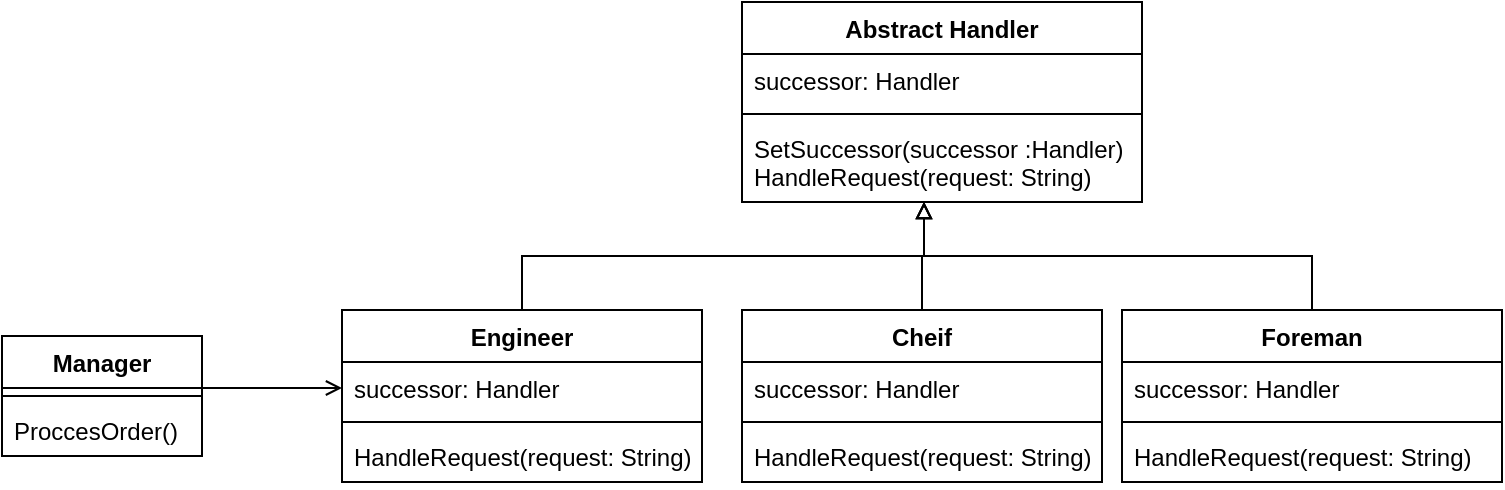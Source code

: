 <mxfile version="13.8.5" type="device"><diagram id="C5RBs43oDa-KdzZeNtuy" name="Page-1"><mxGraphModel dx="1422" dy="737" grid="1" gridSize="10" guides="1" tooltips="1" connect="1" arrows="1" fold="1" page="1" pageScale="1" pageWidth="827" pageHeight="1169" math="0" shadow="0"><root><mxCell id="WIyWlLk6GJQsqaUBKTNV-0"/><mxCell id="WIyWlLk6GJQsqaUBKTNV-1" parent="WIyWlLk6GJQsqaUBKTNV-0"/><mxCell id="VcfWCUVwbWW3Lpm4FnPx-36" style="edgeStyle=orthogonalEdgeStyle;rounded=0;orthogonalLoop=1;jettySize=auto;html=1;entryX=0;entryY=0.5;entryDx=0;entryDy=0;endArrow=open;endFill=0;" edge="1" parent="WIyWlLk6GJQsqaUBKTNV-1" source="VcfWCUVwbWW3Lpm4FnPx-8" target="VcfWCUVwbWW3Lpm4FnPx-25"><mxGeometry relative="1" as="geometry"><Array as="points"><mxPoint x="290" y="373"/><mxPoint x="290" y="373"/></Array></mxGeometry></mxCell><mxCell id="VcfWCUVwbWW3Lpm4FnPx-8" value="Manager" style="swimlane;fontStyle=1;align=center;verticalAlign=top;childLayout=stackLayout;horizontal=1;startSize=26;horizontalStack=0;resizeParent=1;resizeParentMax=0;resizeLast=0;collapsible=1;marginBottom=0;" vertex="1" parent="WIyWlLk6GJQsqaUBKTNV-1"><mxGeometry x="170" y="347" width="100" height="60" as="geometry"/></mxCell><mxCell id="VcfWCUVwbWW3Lpm4FnPx-10" value="" style="line;strokeWidth=1;fillColor=none;align=left;verticalAlign=middle;spacingTop=-1;spacingLeft=3;spacingRight=3;rotatable=0;labelPosition=right;points=[];portConstraint=eastwest;" vertex="1" parent="VcfWCUVwbWW3Lpm4FnPx-8"><mxGeometry y="26" width="100" height="8" as="geometry"/></mxCell><mxCell id="VcfWCUVwbWW3Lpm4FnPx-11" value="ProccesOrder()" style="text;strokeColor=none;fillColor=none;align=left;verticalAlign=top;spacingLeft=4;spacingRight=4;overflow=hidden;rotatable=0;points=[[0,0.5],[1,0.5]];portConstraint=eastwest;" vertex="1" parent="VcfWCUVwbWW3Lpm4FnPx-8"><mxGeometry y="34" width="100" height="26" as="geometry"/></mxCell><mxCell id="VcfWCUVwbWW3Lpm4FnPx-16" value="Abstract Handler" style="swimlane;fontStyle=1;align=center;verticalAlign=top;childLayout=stackLayout;horizontal=1;startSize=26;horizontalStack=0;resizeParent=1;resizeParentMax=0;resizeLast=0;collapsible=1;marginBottom=0;" vertex="1" parent="WIyWlLk6GJQsqaUBKTNV-1"><mxGeometry x="540" y="180" width="200" height="100" as="geometry"/></mxCell><mxCell id="VcfWCUVwbWW3Lpm4FnPx-17" value="successor: Handler" style="text;strokeColor=none;fillColor=none;align=left;verticalAlign=top;spacingLeft=4;spacingRight=4;overflow=hidden;rotatable=0;points=[[0,0.5],[1,0.5]];portConstraint=eastwest;" vertex="1" parent="VcfWCUVwbWW3Lpm4FnPx-16"><mxGeometry y="26" width="200" height="26" as="geometry"/></mxCell><mxCell id="VcfWCUVwbWW3Lpm4FnPx-18" value="" style="line;strokeWidth=1;fillColor=none;align=left;verticalAlign=middle;spacingTop=-1;spacingLeft=3;spacingRight=3;rotatable=0;labelPosition=right;points=[];portConstraint=eastwest;" vertex="1" parent="VcfWCUVwbWW3Lpm4FnPx-16"><mxGeometry y="52" width="200" height="8" as="geometry"/></mxCell><mxCell id="VcfWCUVwbWW3Lpm4FnPx-19" value="SetSuccessor(successor :Handler)&#10;HandleRequest(request: String)" style="text;strokeColor=none;fillColor=none;align=left;verticalAlign=top;spacingLeft=4;spacingRight=4;overflow=hidden;rotatable=0;points=[[0,0.5],[1,0.5]];portConstraint=eastwest;" vertex="1" parent="VcfWCUVwbWW3Lpm4FnPx-16"><mxGeometry y="60" width="200" height="40" as="geometry"/></mxCell><mxCell id="VcfWCUVwbWW3Lpm4FnPx-33" style="edgeStyle=orthogonalEdgeStyle;rounded=0;orthogonalLoop=1;jettySize=auto;html=1;entryX=0.455;entryY=1;entryDx=0;entryDy=0;entryPerimeter=0;endArrow=block;endFill=0;" edge="1" parent="WIyWlLk6GJQsqaUBKTNV-1" source="VcfWCUVwbWW3Lpm4FnPx-20" target="VcfWCUVwbWW3Lpm4FnPx-19"><mxGeometry relative="1" as="geometry"/></mxCell><mxCell id="VcfWCUVwbWW3Lpm4FnPx-20" value="Cheif" style="swimlane;fontStyle=1;align=center;verticalAlign=top;childLayout=stackLayout;horizontal=1;startSize=26;horizontalStack=0;resizeParent=1;resizeParentMax=0;resizeLast=0;collapsible=1;marginBottom=0;" vertex="1" parent="WIyWlLk6GJQsqaUBKTNV-1"><mxGeometry x="540" y="334" width="180" height="86" as="geometry"/></mxCell><mxCell id="VcfWCUVwbWW3Lpm4FnPx-21" value="successor: Handler" style="text;strokeColor=none;fillColor=none;align=left;verticalAlign=top;spacingLeft=4;spacingRight=4;overflow=hidden;rotatable=0;points=[[0,0.5],[1,0.5]];portConstraint=eastwest;" vertex="1" parent="VcfWCUVwbWW3Lpm4FnPx-20"><mxGeometry y="26" width="180" height="26" as="geometry"/></mxCell><mxCell id="VcfWCUVwbWW3Lpm4FnPx-22" value="" style="line;strokeWidth=1;fillColor=none;align=left;verticalAlign=middle;spacingTop=-1;spacingLeft=3;spacingRight=3;rotatable=0;labelPosition=right;points=[];portConstraint=eastwest;" vertex="1" parent="VcfWCUVwbWW3Lpm4FnPx-20"><mxGeometry y="52" width="180" height="8" as="geometry"/></mxCell><mxCell id="VcfWCUVwbWW3Lpm4FnPx-23" value="HandleRequest(request: String)" style="text;strokeColor=none;fillColor=none;align=left;verticalAlign=top;spacingLeft=4;spacingRight=4;overflow=hidden;rotatable=0;points=[[0,0.5],[1,0.5]];portConstraint=eastwest;" vertex="1" parent="VcfWCUVwbWW3Lpm4FnPx-20"><mxGeometry y="60" width="180" height="26" as="geometry"/></mxCell><mxCell id="VcfWCUVwbWW3Lpm4FnPx-32" style="edgeStyle=orthogonalEdgeStyle;rounded=0;orthogonalLoop=1;jettySize=auto;html=1;entryX=0.455;entryY=1;entryDx=0;entryDy=0;entryPerimeter=0;endArrow=block;endFill=0;" edge="1" parent="WIyWlLk6GJQsqaUBKTNV-1" source="VcfWCUVwbWW3Lpm4FnPx-24" target="VcfWCUVwbWW3Lpm4FnPx-19"><mxGeometry relative="1" as="geometry"/></mxCell><mxCell id="VcfWCUVwbWW3Lpm4FnPx-24" value="Engineer" style="swimlane;fontStyle=1;align=center;verticalAlign=top;childLayout=stackLayout;horizontal=1;startSize=26;horizontalStack=0;resizeParent=1;resizeParentMax=0;resizeLast=0;collapsible=1;marginBottom=0;" vertex="1" parent="WIyWlLk6GJQsqaUBKTNV-1"><mxGeometry x="340" y="334" width="180" height="86" as="geometry"/></mxCell><mxCell id="VcfWCUVwbWW3Lpm4FnPx-25" value="successor: Handler" style="text;strokeColor=none;fillColor=none;align=left;verticalAlign=top;spacingLeft=4;spacingRight=4;overflow=hidden;rotatable=0;points=[[0,0.5],[1,0.5]];portConstraint=eastwest;" vertex="1" parent="VcfWCUVwbWW3Lpm4FnPx-24"><mxGeometry y="26" width="180" height="26" as="geometry"/></mxCell><mxCell id="VcfWCUVwbWW3Lpm4FnPx-26" value="" style="line;strokeWidth=1;fillColor=none;align=left;verticalAlign=middle;spacingTop=-1;spacingLeft=3;spacingRight=3;rotatable=0;labelPosition=right;points=[];portConstraint=eastwest;" vertex="1" parent="VcfWCUVwbWW3Lpm4FnPx-24"><mxGeometry y="52" width="180" height="8" as="geometry"/></mxCell><mxCell id="VcfWCUVwbWW3Lpm4FnPx-27" value="HandleRequest(request: String)" style="text;strokeColor=none;fillColor=none;align=left;verticalAlign=top;spacingLeft=4;spacingRight=4;overflow=hidden;rotatable=0;points=[[0,0.5],[1,0.5]];portConstraint=eastwest;" vertex="1" parent="VcfWCUVwbWW3Lpm4FnPx-24"><mxGeometry y="60" width="180" height="26" as="geometry"/></mxCell><mxCell id="VcfWCUVwbWW3Lpm4FnPx-34" style="edgeStyle=orthogonalEdgeStyle;rounded=0;orthogonalLoop=1;jettySize=auto;html=1;entryX=0.455;entryY=1;entryDx=0;entryDy=0;entryPerimeter=0;endArrow=block;endFill=0;" edge="1" parent="WIyWlLk6GJQsqaUBKTNV-1" source="VcfWCUVwbWW3Lpm4FnPx-28" target="VcfWCUVwbWW3Lpm4FnPx-19"><mxGeometry relative="1" as="geometry"/></mxCell><mxCell id="VcfWCUVwbWW3Lpm4FnPx-28" value="Foreman" style="swimlane;fontStyle=1;align=center;verticalAlign=top;childLayout=stackLayout;horizontal=1;startSize=26;horizontalStack=0;resizeParent=1;resizeParentMax=0;resizeLast=0;collapsible=1;marginBottom=0;" vertex="1" parent="WIyWlLk6GJQsqaUBKTNV-1"><mxGeometry x="730" y="334" width="190" height="86" as="geometry"/></mxCell><mxCell id="VcfWCUVwbWW3Lpm4FnPx-29" value="successor: Handler" style="text;strokeColor=none;fillColor=none;align=left;verticalAlign=top;spacingLeft=4;spacingRight=4;overflow=hidden;rotatable=0;points=[[0,0.5],[1,0.5]];portConstraint=eastwest;" vertex="1" parent="VcfWCUVwbWW3Lpm4FnPx-28"><mxGeometry y="26" width="190" height="26" as="geometry"/></mxCell><mxCell id="VcfWCUVwbWW3Lpm4FnPx-30" value="" style="line;strokeWidth=1;fillColor=none;align=left;verticalAlign=middle;spacingTop=-1;spacingLeft=3;spacingRight=3;rotatable=0;labelPosition=right;points=[];portConstraint=eastwest;" vertex="1" parent="VcfWCUVwbWW3Lpm4FnPx-28"><mxGeometry y="52" width="190" height="8" as="geometry"/></mxCell><mxCell id="VcfWCUVwbWW3Lpm4FnPx-31" value="HandleRequest(request: String)" style="text;strokeColor=none;fillColor=none;align=left;verticalAlign=top;spacingLeft=4;spacingRight=4;overflow=hidden;rotatable=0;points=[[0,0.5],[1,0.5]];portConstraint=eastwest;" vertex="1" parent="VcfWCUVwbWW3Lpm4FnPx-28"><mxGeometry y="60" width="190" height="26" as="geometry"/></mxCell></root></mxGraphModel></diagram></mxfile>